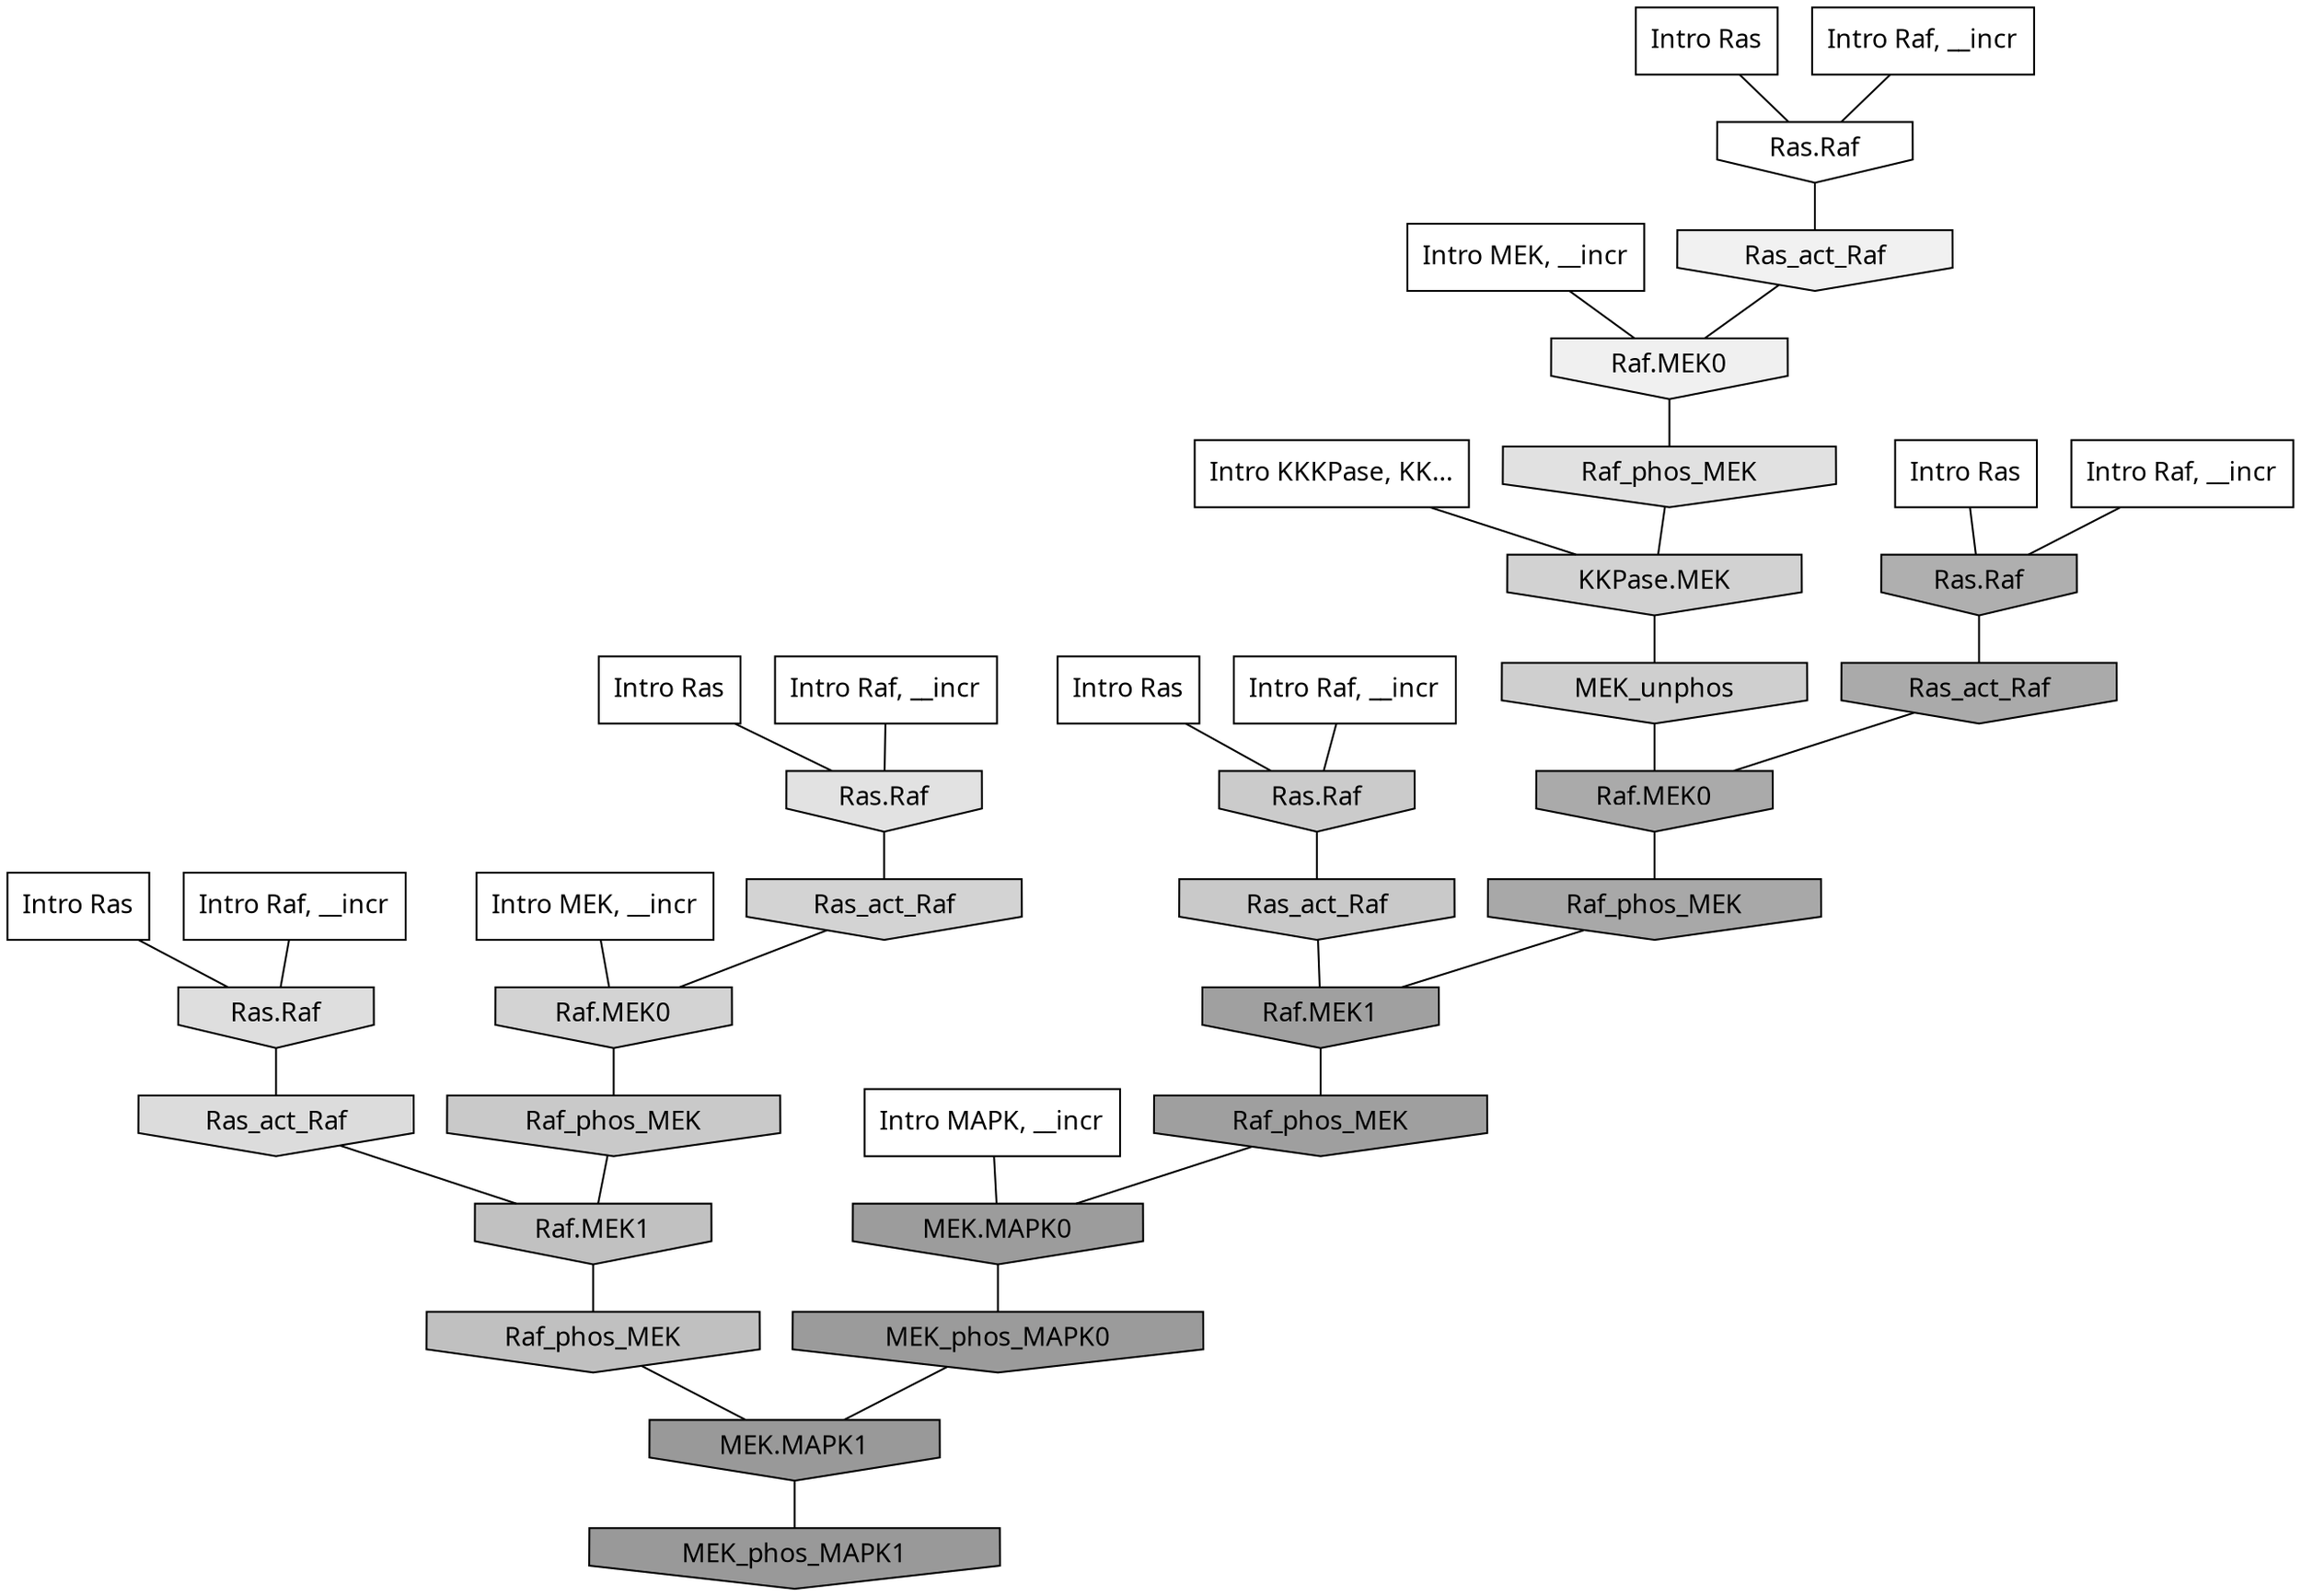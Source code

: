 digraph G{
  rankdir="TB";
  ranksep=0.30;
  node [fontname="CMU Serif"];
  edge [fontname="CMU Serif"];
  
  3 [label="Intro Ras", shape=rectangle, style=filled, fillcolor="0.000 0.000 1.000"]
  
  20 [label="Intro Ras", shape=rectangle, style=filled, fillcolor="0.000 0.000 1.000"]
  
  27 [label="Intro Ras", shape=rectangle, style=filled, fillcolor="0.000 0.000 1.000"]
  
  51 [label="Intro Ras", shape=rectangle, style=filled, fillcolor="0.000 0.000 1.000"]
  
  90 [label="Intro Ras", shape=rectangle, style=filled, fillcolor="0.000 0.000 1.000"]
  
  162 [label="Intro Raf, __incr", shape=rectangle, style=filled, fillcolor="0.000 0.000 1.000"]
  
  486 [label="Intro Raf, __incr", shape=rectangle, style=filled, fillcolor="0.000 0.000 1.000"]
  
  600 [label="Intro Raf, __incr", shape=rectangle, style=filled, fillcolor="0.000 0.000 1.000"]
  
  748 [label="Intro Raf, __incr", shape=rectangle, style=filled, fillcolor="0.000 0.000 1.000"]
  
  997 [label="Intro Raf, __incr", shape=rectangle, style=filled, fillcolor="0.000 0.000 1.000"]
  
  1167 [label="Intro MEK, __incr", shape=rectangle, style=filled, fillcolor="0.000 0.000 1.000"]
  
  1572 [label="Intro MEK, __incr", shape=rectangle, style=filled, fillcolor="0.000 0.000 1.000"]
  
  2271 [label="Intro MAPK, __incr", shape=rectangle, style=filled, fillcolor="0.000 0.000 1.000"]
  
  3185 [label="Intro KKKPase, KK...", shape=rectangle, style=filled, fillcolor="0.000 0.000 1.000"]
  
  3263 [label="Ras.Raf", shape=invhouse, style=filled, fillcolor="0.000 0.000 1.000"]
  
  3715 [label="Ras_act_Raf", shape=invhouse, style=filled, fillcolor="0.000 0.000 0.945"]
  
  3799 [label="Raf.MEK0", shape=invhouse, style=filled, fillcolor="0.000 0.000 0.939"]
  
  4655 [label="Ras.Raf", shape=invhouse, style=filled, fillcolor="0.000 0.000 0.883"]
  
  4674 [label="Raf_phos_MEK", shape=invhouse, style=filled, fillcolor="0.000 0.000 0.882"]
  
  4907 [label="Ras.Raf", shape=invhouse, style=filled, fillcolor="0.000 0.000 0.868"]
  
  5018 [label="Ras_act_Raf", shape=invhouse, style=filled, fillcolor="0.000 0.000 0.861"]
  
  5640 [label="Ras_act_Raf", shape=invhouse, style=filled, fillcolor="0.000 0.000 0.825"]
  
  5644 [label="Raf.MEK0", shape=invhouse, style=filled, fillcolor="0.000 0.000 0.825"]
  
  5683 [label="KKPase.MEK", shape=invhouse, style=filled, fillcolor="0.000 0.000 0.823"]
  
  5968 [label="MEK_unphos", shape=invhouse, style=filled, fillcolor="0.000 0.000 0.810"]
  
  6257 [label="Ras.Raf", shape=invhouse, style=filled, fillcolor="0.000 0.000 0.794"]
  
  6438 [label="Raf_phos_MEK", shape=invhouse, style=filled, fillcolor="0.000 0.000 0.786"]
  
  6459 [label="Ras_act_Raf", shape=invhouse, style=filled, fillcolor="0.000 0.000 0.786"]
  
  7296 [label="Raf.MEK1", shape=invhouse, style=filled, fillcolor="0.000 0.000 0.756"]
  
  7480 [label="Raf_phos_MEK", shape=invhouse, style=filled, fillcolor="0.000 0.000 0.751"]
  
  9975 [label="Ras.Raf", shape=invhouse, style=filled, fillcolor="0.000 0.000 0.684"]
  
  10724 [label="Ras_act_Raf", shape=invhouse, style=filled, fillcolor="0.000 0.000 0.667"]
  
  10752 [label="Raf.MEK0", shape=invhouse, style=filled, fillcolor="0.000 0.000 0.667"]
  
  11224 [label="Raf_phos_MEK", shape=invhouse, style=filled, fillcolor="0.000 0.000 0.658"]
  
  13054 [label="Raf.MEK1", shape=invhouse, style=filled, fillcolor="0.000 0.000 0.627"]
  
  13279 [label="Raf_phos_MEK", shape=invhouse, style=filled, fillcolor="0.000 0.000 0.623"]
  
  14262 [label="MEK.MAPK0", shape=invhouse, style=filled, fillcolor="0.000 0.000 0.610"]
  
  14580 [label="MEK_phos_MAPK0", shape=invhouse, style=filled, fillcolor="0.000 0.000 0.606"]
  
  14903 [label="MEK.MAPK1", shape=invhouse, style=filled, fillcolor="0.000 0.000 0.601"]
  
  14983 [label="MEK_phos_MAPK1", shape=invhouse, style=filled, fillcolor="0.000 0.000 0.600"]
  
  
  14903 -> 14983 [dir=none, color="0.000 0.000 0.000"] 
  14580 -> 14903 [dir=none, color="0.000 0.000 0.000"] 
  14262 -> 14580 [dir=none, color="0.000 0.000 0.000"] 
  13279 -> 14262 [dir=none, color="0.000 0.000 0.000"] 
  13054 -> 13279 [dir=none, color="0.000 0.000 0.000"] 
  11224 -> 13054 [dir=none, color="0.000 0.000 0.000"] 
  10752 -> 11224 [dir=none, color="0.000 0.000 0.000"] 
  10724 -> 10752 [dir=none, color="0.000 0.000 0.000"] 
  9975 -> 10724 [dir=none, color="0.000 0.000 0.000"] 
  7480 -> 14903 [dir=none, color="0.000 0.000 0.000"] 
  7296 -> 7480 [dir=none, color="0.000 0.000 0.000"] 
  6459 -> 13054 [dir=none, color="0.000 0.000 0.000"] 
  6438 -> 7296 [dir=none, color="0.000 0.000 0.000"] 
  6257 -> 6459 [dir=none, color="0.000 0.000 0.000"] 
  5968 -> 10752 [dir=none, color="0.000 0.000 0.000"] 
  5683 -> 5968 [dir=none, color="0.000 0.000 0.000"] 
  5644 -> 6438 [dir=none, color="0.000 0.000 0.000"] 
  5640 -> 5644 [dir=none, color="0.000 0.000 0.000"] 
  5018 -> 7296 [dir=none, color="0.000 0.000 0.000"] 
  4907 -> 5018 [dir=none, color="0.000 0.000 0.000"] 
  4674 -> 5683 [dir=none, color="0.000 0.000 0.000"] 
  4655 -> 5640 [dir=none, color="0.000 0.000 0.000"] 
  3799 -> 4674 [dir=none, color="0.000 0.000 0.000"] 
  3715 -> 3799 [dir=none, color="0.000 0.000 0.000"] 
  3263 -> 3715 [dir=none, color="0.000 0.000 0.000"] 
  3185 -> 5683 [dir=none, color="0.000 0.000 0.000"] 
  2271 -> 14262 [dir=none, color="0.000 0.000 0.000"] 
  1572 -> 5644 [dir=none, color="0.000 0.000 0.000"] 
  1167 -> 3799 [dir=none, color="0.000 0.000 0.000"] 
  997 -> 9975 [dir=none, color="0.000 0.000 0.000"] 
  748 -> 4655 [dir=none, color="0.000 0.000 0.000"] 
  600 -> 4907 [dir=none, color="0.000 0.000 0.000"] 
  486 -> 3263 [dir=none, color="0.000 0.000 0.000"] 
  162 -> 6257 [dir=none, color="0.000 0.000 0.000"] 
  90 -> 6257 [dir=none, color="0.000 0.000 0.000"] 
  51 -> 4655 [dir=none, color="0.000 0.000 0.000"] 
  27 -> 3263 [dir=none, color="0.000 0.000 0.000"] 
  20 -> 9975 [dir=none, color="0.000 0.000 0.000"] 
  3 -> 4907 [dir=none, color="0.000 0.000 0.000"] 
  
  }
